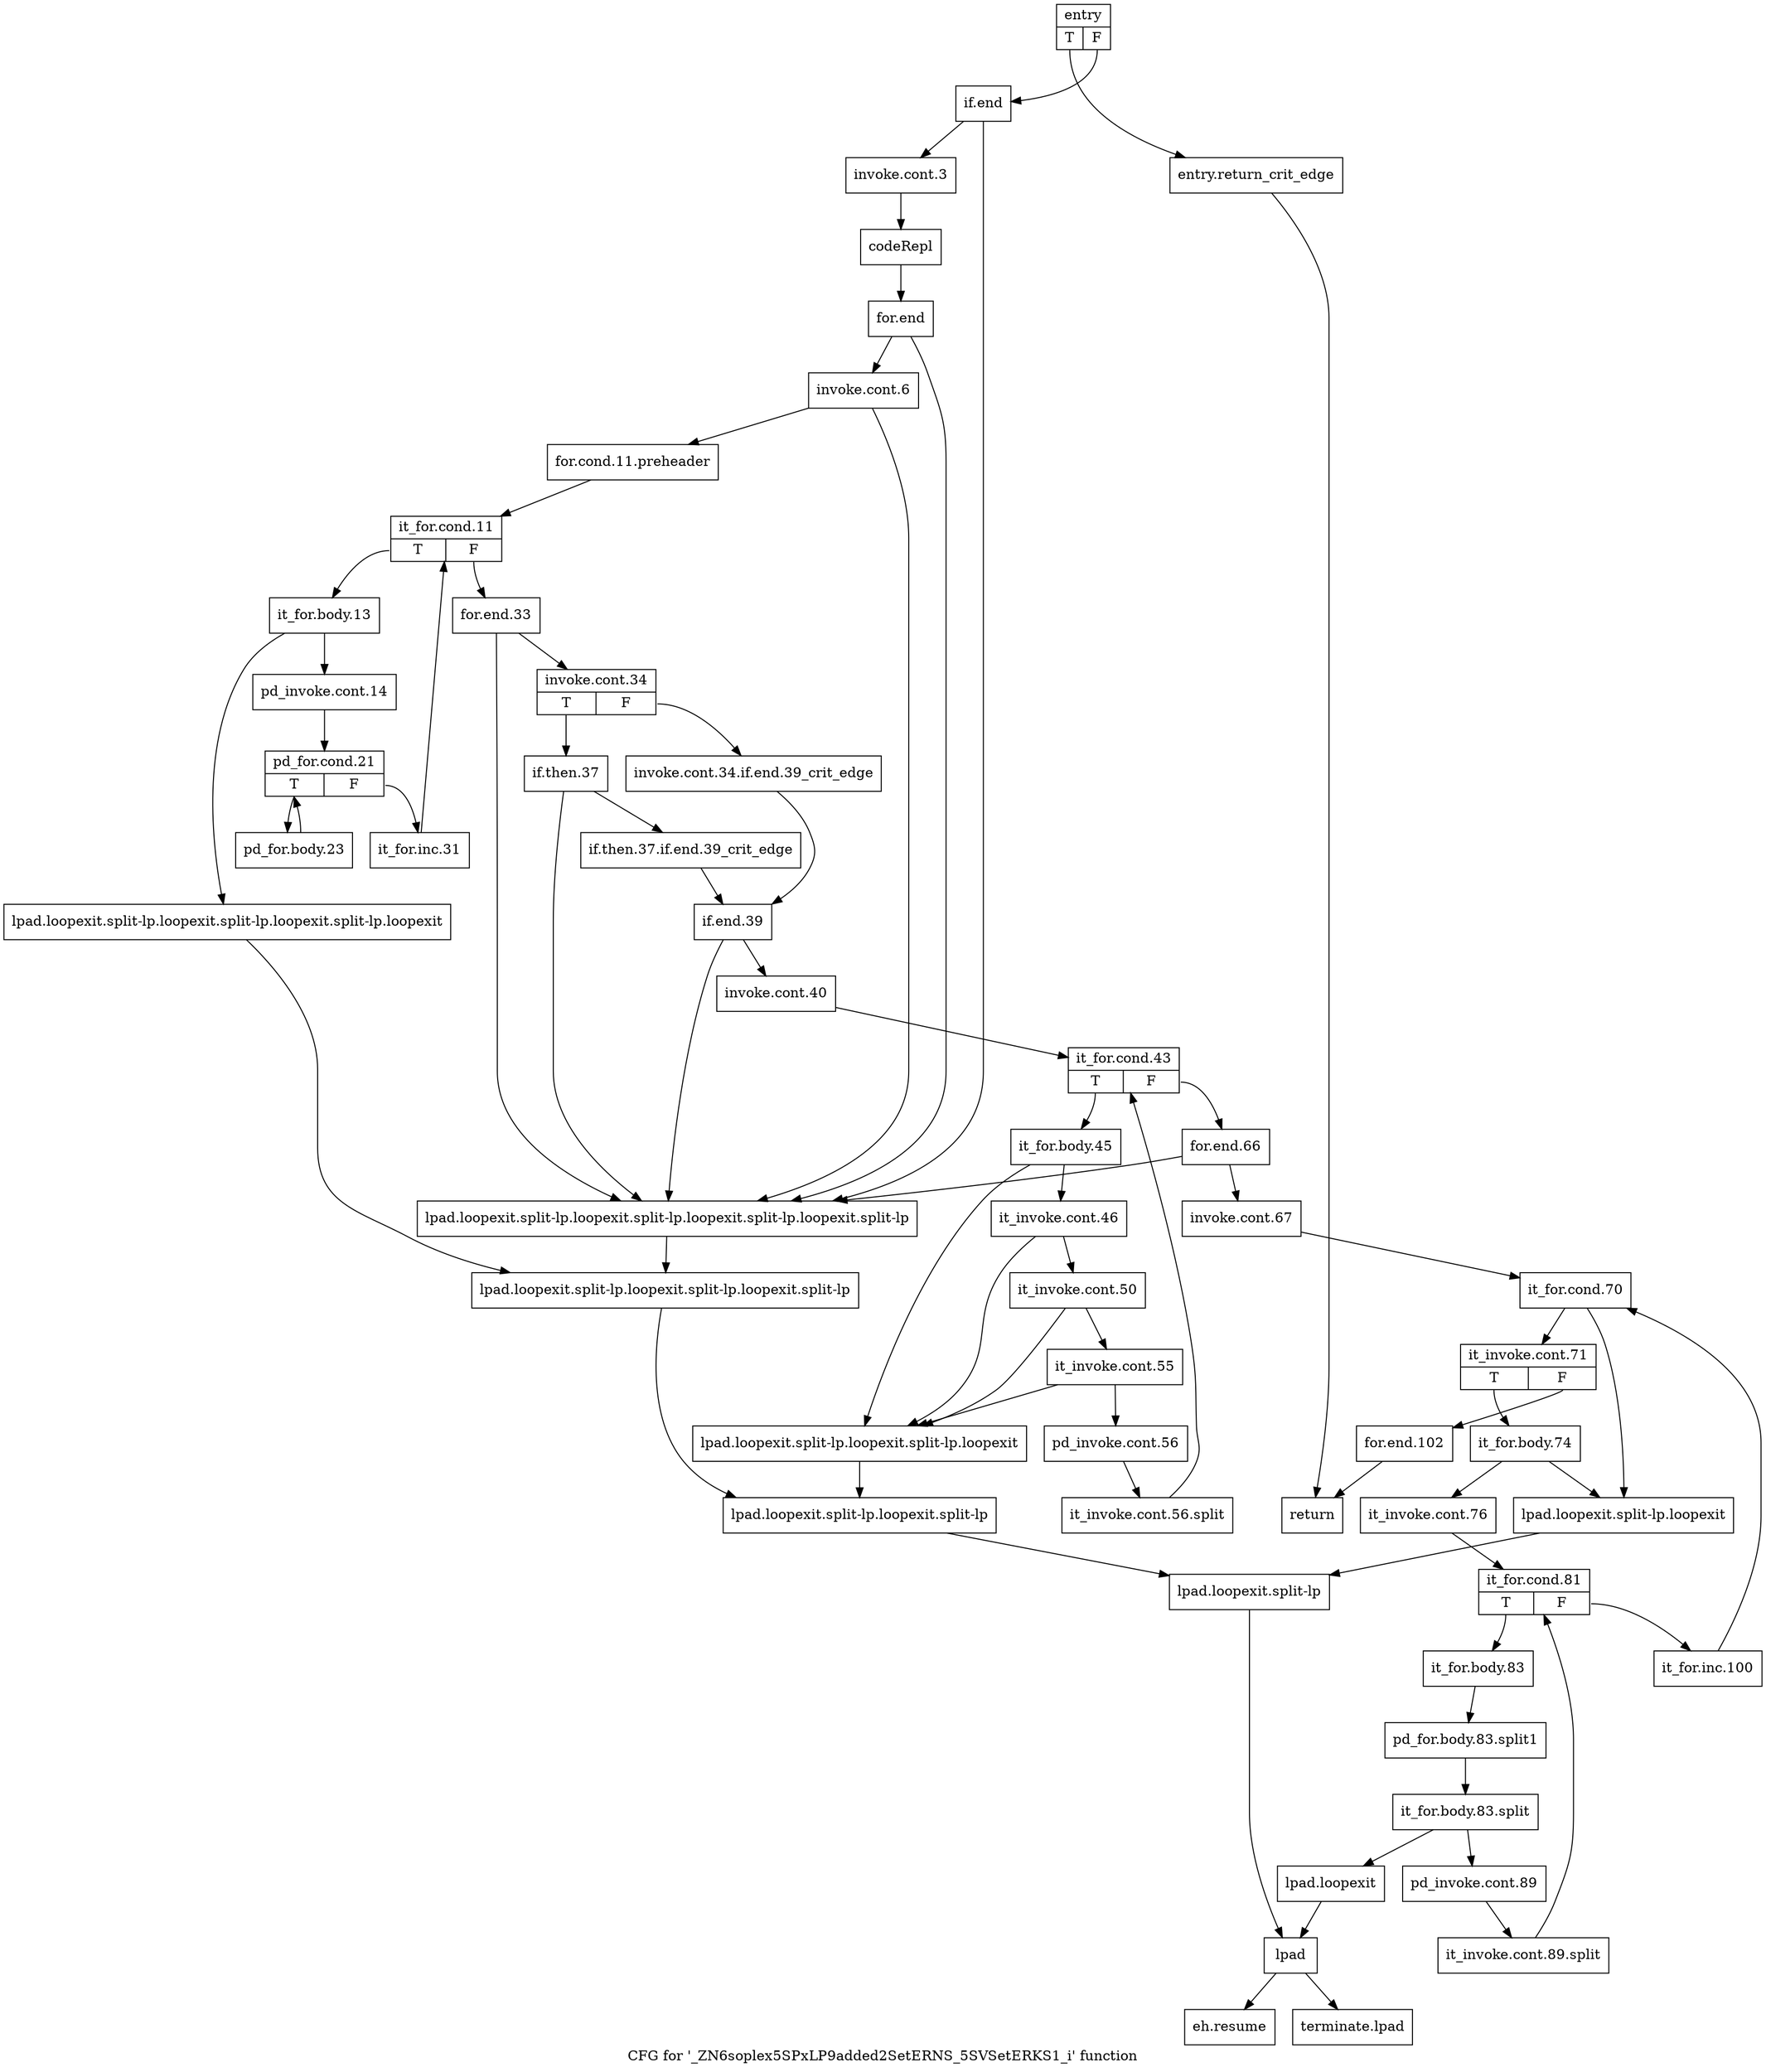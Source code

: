 digraph "CFG for '_ZN6soplex5SPxLP9added2SetERNS_5SVSetERKS1_i' function" {
	label="CFG for '_ZN6soplex5SPxLP9added2SetERNS_5SVSetERKS1_i' function";

	Node0x2852250 [shape=record,label="{entry|{<s0>T|<s1>F}}"];
	Node0x2852250:s0 -> Node0x28522a0;
	Node0x2852250:s1 -> Node0x2852c60;
	Node0x28522a0 [shape=record,label="{entry.return_crit_edge}"];
	Node0x28522a0 -> Node0x2853a70;
	Node0x2852c60 [shape=record,label="{if.end}"];
	Node0x2852c60 -> Node0x2852cb0;
	Node0x2852c60 -> Node0x2852e90;
	Node0x2852cb0 [shape=record,label="{invoke.cont.3}"];
	Node0x2852cb0 -> Node0x2852d00;
	Node0x2852d00 [shape=record,label="{codeRepl}"];
	Node0x2852d00 -> Node0x2853020;
	Node0x2852d50 [shape=record,label="{lpad.loopexit}"];
	Node0x2852d50 -> Node0x2852fd0;
	Node0x2852da0 [shape=record,label="{lpad.loopexit.split-lp.loopexit}"];
	Node0x2852da0 -> Node0x2852f80;
	Node0x2852df0 [shape=record,label="{lpad.loopexit.split-lp.loopexit.split-lp.loopexit}"];
	Node0x2852df0 -> Node0x2852f30;
	Node0x2852e40 [shape=record,label="{lpad.loopexit.split-lp.loopexit.split-lp.loopexit.split-lp.loopexit}"];
	Node0x2852e40 -> Node0x2852ee0;
	Node0x2852e90 [shape=record,label="{lpad.loopexit.split-lp.loopexit.split-lp.loopexit.split-lp.loopexit.split-lp}"];
	Node0x2852e90 -> Node0x2852ee0;
	Node0x2852ee0 [shape=record,label="{lpad.loopexit.split-lp.loopexit.split-lp.loopexit.split-lp}"];
	Node0x2852ee0 -> Node0x2852f30;
	Node0x2852f30 [shape=record,label="{lpad.loopexit.split-lp.loopexit.split-lp}"];
	Node0x2852f30 -> Node0x2852f80;
	Node0x2852f80 [shape=record,label="{lpad.loopexit.split-lp}"];
	Node0x2852f80 -> Node0x2852fd0;
	Node0x2852fd0 [shape=record,label="{lpad}"];
	Node0x2852fd0 -> Node0x2853ac0;
	Node0x2852fd0 -> Node0x2853b10;
	Node0x2853020 [shape=record,label="{for.end}"];
	Node0x2853020 -> Node0x2853070;
	Node0x2853020 -> Node0x2852e90;
	Node0x2853070 [shape=record,label="{invoke.cont.6}"];
	Node0x2853070 -> Node0x28530c0;
	Node0x2853070 -> Node0x2852e90;
	Node0x28530c0 [shape=record,label="{for.cond.11.preheader}"];
	Node0x28530c0 -> Node0x2853110;
	Node0x2853110 [shape=record,label="{it_for.cond.11|{<s0>T|<s1>F}}"];
	Node0x2853110:s0 -> Node0x2853160;
	Node0x2853110:s1 -> Node0x28532f0;
	Node0x2853160 [shape=record,label="{it_for.body.13}"];
	Node0x2853160 -> Node0x28531b0;
	Node0x2853160 -> Node0x2852e40;
	Node0x28531b0 [shape=record,label="{pd_invoke.cont.14}"];
	Node0x28531b0 -> Node0x2853200;
	Node0x2853200 [shape=record,label="{pd_for.cond.21|{<s0>T|<s1>F}}"];
	Node0x2853200:s0 -> Node0x2853250;
	Node0x2853200:s1 -> Node0x28532a0;
	Node0x2853250 [shape=record,label="{pd_for.body.23}"];
	Node0x2853250 -> Node0x2853200;
	Node0x28532a0 [shape=record,label="{it_for.inc.31}"];
	Node0x28532a0 -> Node0x2853110;
	Node0x28532f0 [shape=record,label="{for.end.33}"];
	Node0x28532f0 -> Node0x2853340;
	Node0x28532f0 -> Node0x2852e90;
	Node0x2853340 [shape=record,label="{invoke.cont.34|{<s0>T|<s1>F}}"];
	Node0x2853340:s0 -> Node0x28533e0;
	Node0x2853340:s1 -> Node0x2853390;
	Node0x2853390 [shape=record,label="{invoke.cont.34.if.end.39_crit_edge}"];
	Node0x2853390 -> Node0x2853480;
	Node0x28533e0 [shape=record,label="{if.then.37}"];
	Node0x28533e0 -> Node0x2853430;
	Node0x28533e0 -> Node0x2852e90;
	Node0x2853430 [shape=record,label="{if.then.37.if.end.39_crit_edge}"];
	Node0x2853430 -> Node0x2853480;
	Node0x2853480 [shape=record,label="{if.end.39}"];
	Node0x2853480 -> Node0x28534d0;
	Node0x2853480 -> Node0x2852e90;
	Node0x28534d0 [shape=record,label="{invoke.cont.40}"];
	Node0x28534d0 -> Node0x2853520;
	Node0x2853520 [shape=record,label="{it_for.cond.43|{<s0>T|<s1>F}}"];
	Node0x2853520:s0 -> Node0x2853570;
	Node0x2853520:s1 -> Node0x2853700;
	Node0x2853570 [shape=record,label="{it_for.body.45}"];
	Node0x2853570 -> Node0x28535c0;
	Node0x2853570 -> Node0x2852df0;
	Node0x28535c0 [shape=record,label="{it_invoke.cont.46}"];
	Node0x28535c0 -> Node0x2853610;
	Node0x28535c0 -> Node0x2852df0;
	Node0x2853610 [shape=record,label="{it_invoke.cont.50}"];
	Node0x2853610 -> Node0x2853660;
	Node0x2853610 -> Node0x2852df0;
	Node0x2853660 [shape=record,label="{it_invoke.cont.55}"];
	Node0x2853660 -> Node0x28536b0;
	Node0x2853660 -> Node0x2852df0;
	Node0x28536b0 [shape=record,label="{pd_invoke.cont.56}"];
	Node0x28536b0 -> Node0x32c63d0;
	Node0x32c63d0 [shape=record,label="{it_invoke.cont.56.split}"];
	Node0x32c63d0 -> Node0x2853520;
	Node0x2853700 [shape=record,label="{for.end.66}"];
	Node0x2853700 -> Node0x2853750;
	Node0x2853700 -> Node0x2852e90;
	Node0x2853750 [shape=record,label="{invoke.cont.67}"];
	Node0x2853750 -> Node0x28537a0;
	Node0x28537a0 [shape=record,label="{it_for.cond.70}"];
	Node0x28537a0 -> Node0x28537f0;
	Node0x28537a0 -> Node0x2852da0;
	Node0x28537f0 [shape=record,label="{it_invoke.cont.71|{<s0>T|<s1>F}}"];
	Node0x28537f0:s0 -> Node0x2853840;
	Node0x28537f0:s1 -> Node0x2853a20;
	Node0x2853840 [shape=record,label="{it_for.body.74}"];
	Node0x2853840 -> Node0x2853890;
	Node0x2853840 -> Node0x2852da0;
	Node0x2853890 [shape=record,label="{it_invoke.cont.76}"];
	Node0x2853890 -> Node0x28538e0;
	Node0x28538e0 [shape=record,label="{it_for.cond.81|{<s0>T|<s1>F}}"];
	Node0x28538e0:s0 -> Node0x2853930;
	Node0x28538e0:s1 -> Node0x28539d0;
	Node0x2853930 [shape=record,label="{it_for.body.83}"];
	Node0x2853930 -> Node0x32b4670;
	Node0x32b4670 [shape=record,label="{pd_for.body.83.split1}"];
	Node0x32b4670 -> Node0x32c5e70;
	Node0x32c5e70 [shape=record,label="{it_for.body.83.split}"];
	Node0x32c5e70 -> Node0x2853980;
	Node0x32c5e70 -> Node0x2852d50;
	Node0x2853980 [shape=record,label="{pd_invoke.cont.89}"];
	Node0x2853980 -> Node0x32c5700;
	Node0x32c5700 [shape=record,label="{it_invoke.cont.89.split}"];
	Node0x32c5700 -> Node0x28538e0;
	Node0x28539d0 [shape=record,label="{it_for.inc.100}"];
	Node0x28539d0 -> Node0x28537a0;
	Node0x2853a20 [shape=record,label="{for.end.102}"];
	Node0x2853a20 -> Node0x2853a70;
	Node0x2853a70 [shape=record,label="{return}"];
	Node0x2853ac0 [shape=record,label="{eh.resume}"];
	Node0x2853b10 [shape=record,label="{terminate.lpad}"];
}
